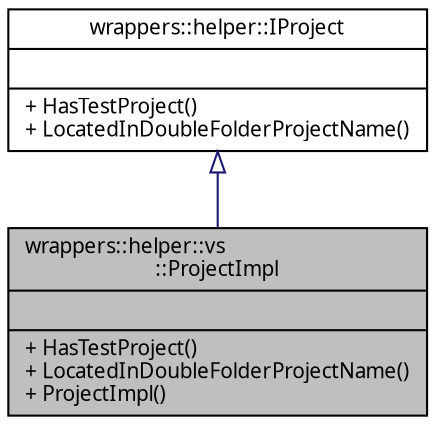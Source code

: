 digraph "wrappers::helper::vs::ProjectImpl"
{
 // INTERACTIVE_SVG=YES
  edge [fontname="Verdana",fontsize="10",labelfontname="Verdana",labelfontsize="10"];
  node [fontname="Verdana",fontsize="10",shape=record];
  Node1 [label="{wrappers::helper::vs\l::ProjectImpl\n||+ HasTestProject()\l+ LocatedInDoubleFolderProjectName()\l+ ProjectImpl()\l}",height=0.2,width=0.4,color="black", fillcolor="grey75", style="filled", fontcolor="black"];
  Node2 -> Node1 [dir="back",color="midnightblue",fontsize="10",style="solid",arrowtail="onormal",fontname="Verdana"];
  Node2 [label="{wrappers::helper::IProject\n||+ HasTestProject()\l+ LocatedInDoubleFolderProjectName()\l}",height=0.2,width=0.4,color="black", fillcolor="white", style="filled",URL="$classwrappers_1_1helper_1_1_i_project.html",tooltip="Класс входит в Проект Helper   Интерфейс, содержащий функции проверки состояния проекта. "];
}
